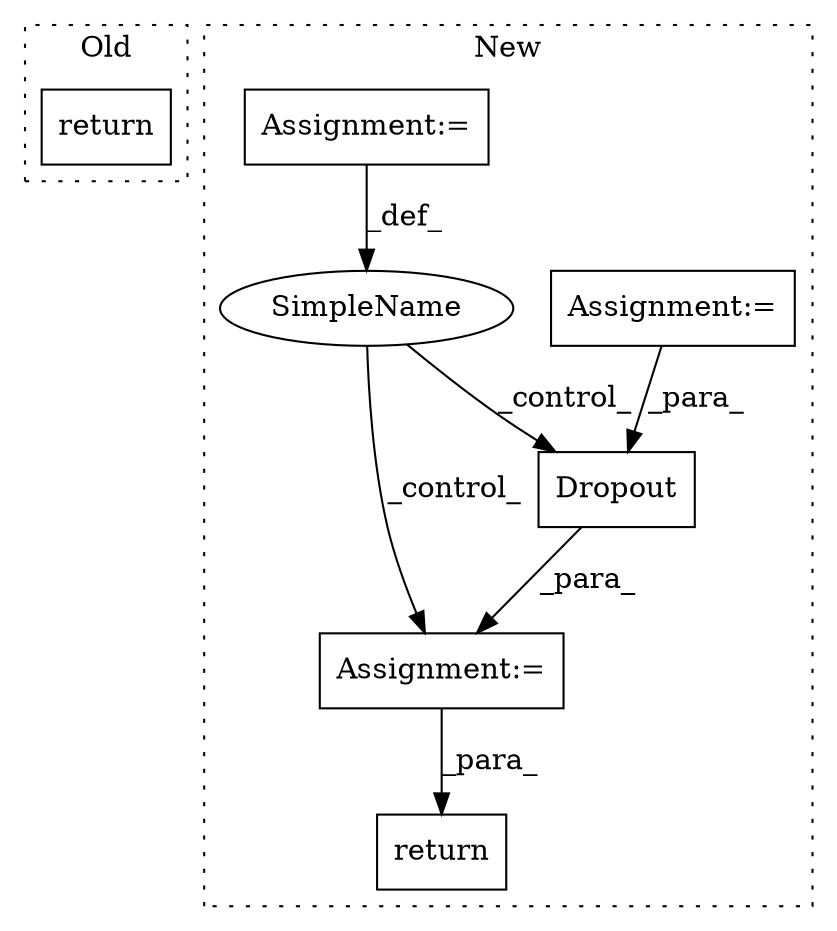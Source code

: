 digraph G {
subgraph cluster0 {
1 [label="return" a="41" s="16190" l="7" shape="box"];
label = "Old";
style="dotted";
}
subgraph cluster1 {
2 [label="Dropout" a="32" s="16498,16517" l="8,1" shape="box"];
3 [label="Assignment:=" a="7" s="16310" l="1" shape="box"];
4 [label="Assignment:=" a="7" s="16473" l="1" shape="box"];
5 [label="return" a="41" s="16530" l="7" shape="box"];
6 [label="SimpleName" a="42" s="" l="" shape="ellipse"];
7 [label="Assignment:=" a="7" s="16346" l="1" shape="box"];
label = "New";
style="dotted";
}
2 -> 4 [label="_para_"];
3 -> 2 [label="_para_"];
4 -> 5 [label="_para_"];
6 -> 2 [label="_control_"];
6 -> 4 [label="_control_"];
7 -> 6 [label="_def_"];
}